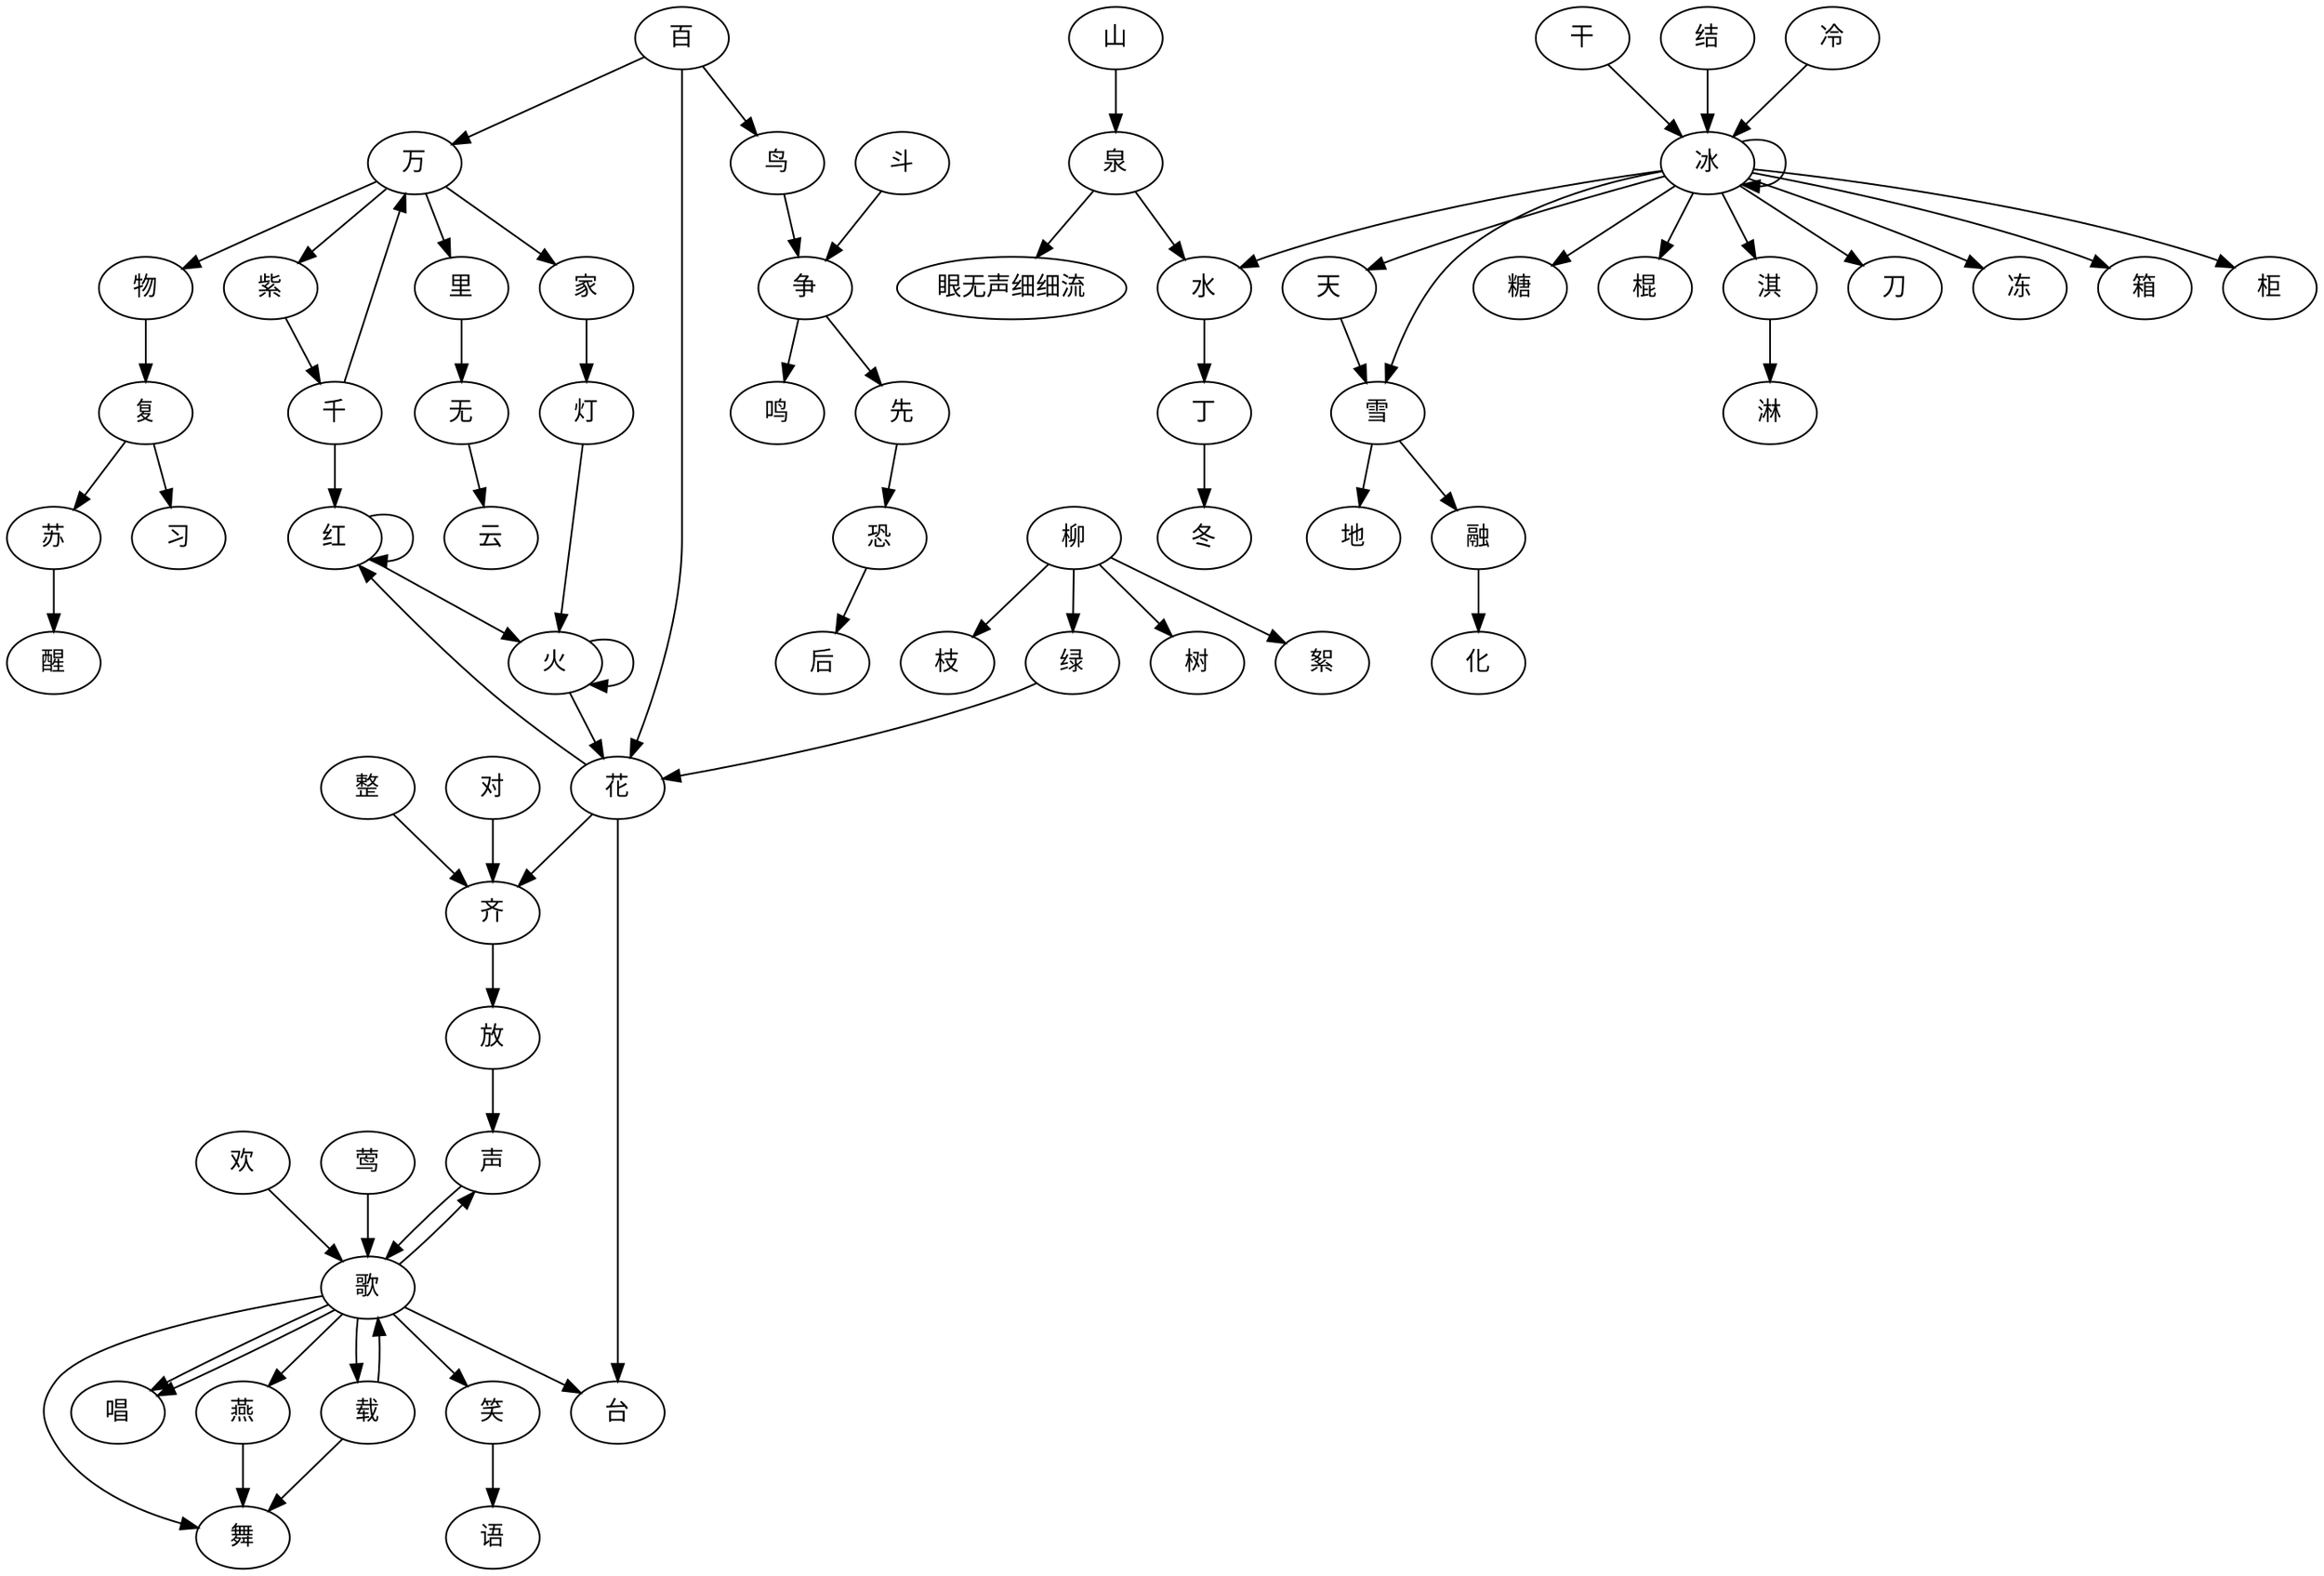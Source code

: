 digraph G {

万
复
苏
柳
歌
舞
冰
泉
丁
百
齐
争
鸣

万 -> 物 -> 复 -> 苏
万 -> 紫 -> 千 -> 红 
万 -> 里 -> 无 -> 云
百 -> 万
千 -> 万
万 -> 家 -> 灯 -> 火


复 -> 习
苏 -> 醒
柳 -> 枝
柳 -> 绿 -> 花 -> 红
柳 -> 树
柳 -> 絮

歌 -> 舞
歌 -> 唱
歌 -> 声
欢 -> 歌 -> 笑 -> 语
莺 -> 歌 -> 燕 -> 舞
歌 -> 台
载 -> 歌 -> 载 -> 舞

花 -> 台

火 -> 花

红 -> 红 -> 火 -> 火

冰 -> 天 -> 雪 -> 地
冰 -> 雪 -> 融 -> 化
干 -> 冰
冰 -> 糖
冰 -> 棍
冰 -> 淇 -> 淋
冰 -> 刀
冰 -> 冻
冰 -> 水
冰 -> 箱
冰 -> 柜
结 -> 冰
冷 -> 冰 -> 冰

泉 -> 水 -> 丁 -> 冬
山 -> 泉
泉 -> 眼无声细细流

百 -> 花 -> 齐 -> 放
整 -> 齐
对 -> 齐
百 -> 鸟 -> 争 -> 鸣
斗 -> 争
争 -> 先 -> 恐 -> 后
放 -> 声 -> 歌 -> 唱


}